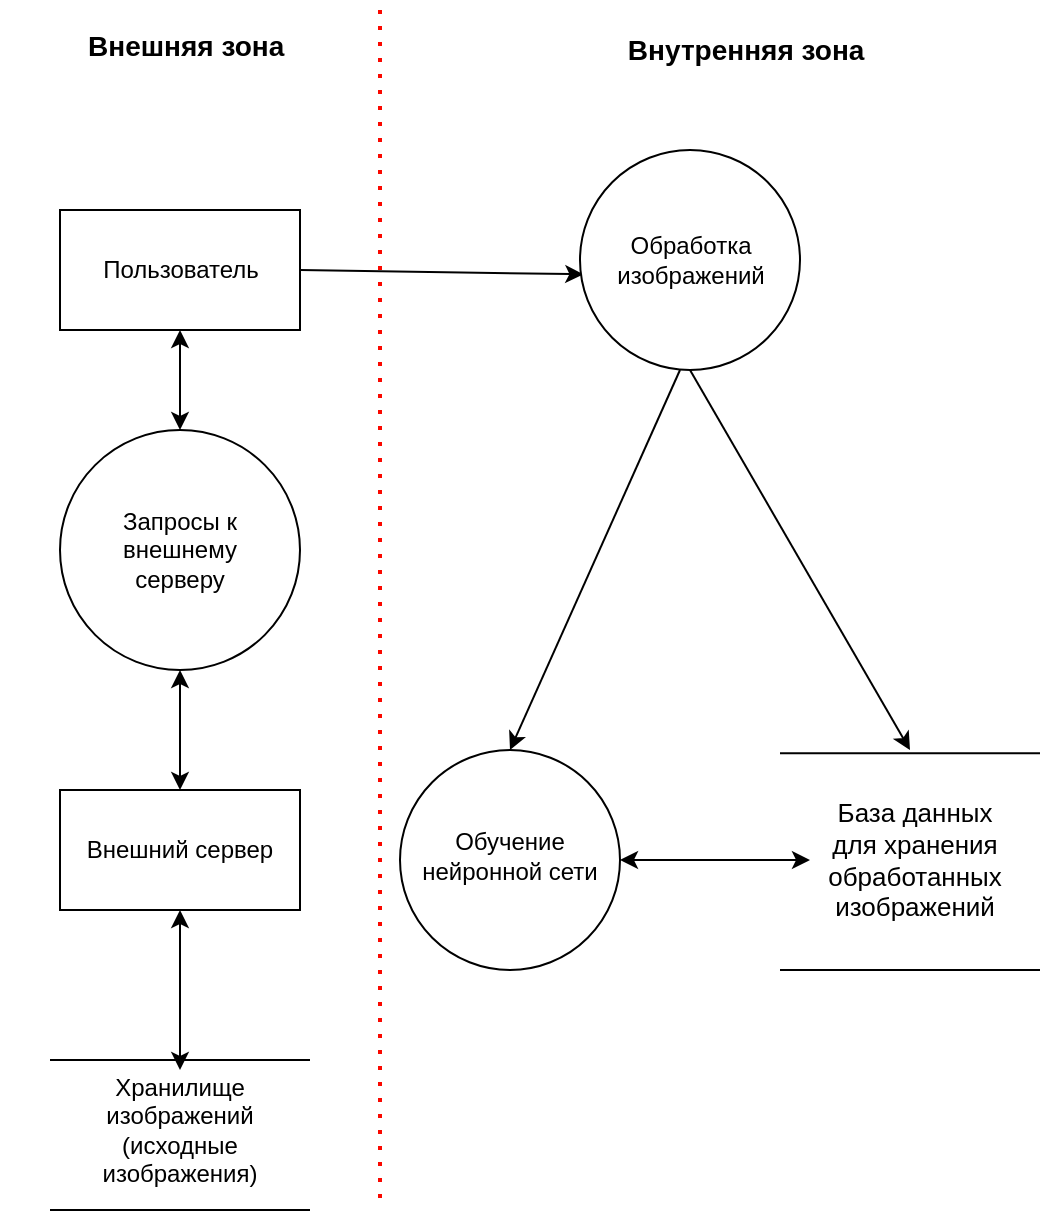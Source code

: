 <mxfile version="22.0.6" type="github">
  <diagram name="Страница — 1" id="vod9iOIGpNSXU84poWDT">
    <mxGraphModel dx="1179" dy="639" grid="1" gridSize="10" guides="1" tooltips="1" connect="1" arrows="1" fold="1" page="1" pageScale="1" pageWidth="827" pageHeight="1169" math="0" shadow="0">
      <root>
        <mxCell id="0" />
        <mxCell id="1" parent="0" />
        <mxCell id="9DCT-ctsvXDqFLrNQlK9-28" value="&lt;b&gt;&lt;font style=&quot;font-size: 14px;&quot;&gt;Внешняя зона&amp;nbsp;&lt;/font&gt;&lt;/b&gt;" style="text;html=1;strokeColor=none;fillColor=none;align=center;verticalAlign=middle;whiteSpace=wrap;rounded=0;" vertex="1" parent="1">
          <mxGeometry x="10" y="115" width="190" height="45" as="geometry" />
        </mxCell>
        <mxCell id="9DCT-ctsvXDqFLrNQlK9-41" value="" style="endArrow=classic;html=1;rounded=0;exitX=1;exitY=0.5;exitDx=0;exitDy=0;entryX=0.015;entryY=0.565;entryDx=0;entryDy=0;entryPerimeter=0;" edge="1" parent="1" source="9DCT-ctsvXDqFLrNQlK9-1" target="9DCT-ctsvXDqFLrNQlK9-20">
          <mxGeometry width="50" height="50" relative="1" as="geometry">
            <mxPoint x="390" y="360" as="sourcePoint" />
            <mxPoint x="420" y="240" as="targetPoint" />
          </mxGeometry>
        </mxCell>
        <mxCell id="9DCT-ctsvXDqFLrNQlK9-42" value="" style="endArrow=classic;html=1;rounded=0;exitX=0.5;exitY=1;exitDx=0;exitDy=0;" edge="1" parent="1" source="9DCT-ctsvXDqFLrNQlK9-20">
          <mxGeometry width="50" height="50" relative="1" as="geometry">
            <mxPoint x="390" y="360" as="sourcePoint" />
            <mxPoint x="465" y="490" as="targetPoint" />
          </mxGeometry>
        </mxCell>
        <mxCell id="9DCT-ctsvXDqFLrNQlK9-43" value="" style="endArrow=classic;html=1;rounded=0;entryX=0.5;entryY=0;entryDx=0;entryDy=0;" edge="1" parent="1" target="9DCT-ctsvXDqFLrNQlK9-10">
          <mxGeometry width="50" height="50" relative="1" as="geometry">
            <mxPoint x="350" y="300" as="sourcePoint" />
            <mxPoint x="440" y="310" as="targetPoint" />
          </mxGeometry>
        </mxCell>
        <mxCell id="9DCT-ctsvXDqFLrNQlK9-45" value="" style="group" vertex="1" connectable="0" parent="1">
          <mxGeometry x="210" y="490" width="110" height="110" as="geometry" />
        </mxCell>
        <mxCell id="9DCT-ctsvXDqFLrNQlK9-10" value="" style="ellipse;whiteSpace=wrap;html=1;aspect=fixed;" vertex="1" parent="9DCT-ctsvXDqFLrNQlK9-45">
          <mxGeometry width="110" height="110" as="geometry" />
        </mxCell>
        <mxCell id="9DCT-ctsvXDqFLrNQlK9-18" value="Обучение нейронной сети" style="text;html=1;strokeColor=none;fillColor=none;align=center;verticalAlign=middle;whiteSpace=wrap;rounded=0;" vertex="1" parent="9DCT-ctsvXDqFLrNQlK9-45">
          <mxGeometry x="10" y="25" width="90" height="55" as="geometry" />
        </mxCell>
        <mxCell id="9DCT-ctsvXDqFLrNQlK9-1" value="" style="rounded=0;whiteSpace=wrap;html=1;" vertex="1" parent="1">
          <mxGeometry x="40" y="220" width="120" height="60" as="geometry" />
        </mxCell>
        <mxCell id="9DCT-ctsvXDqFLrNQlK9-15" value="Пользователь" style="text;html=1;align=center;verticalAlign=middle;resizable=0;points=[];autosize=1;strokeColor=none;fillColor=none;" vertex="1" parent="1">
          <mxGeometry x="50" y="235" width="100" height="30" as="geometry" />
        </mxCell>
        <mxCell id="9DCT-ctsvXDqFLrNQlK9-3" value="" style="rounded=0;whiteSpace=wrap;html=1;" vertex="1" parent="1">
          <mxGeometry x="40" y="510" width="120" height="60" as="geometry" />
        </mxCell>
        <mxCell id="9DCT-ctsvXDqFLrNQlK9-16" value="Внешний сервер" style="text;html=1;strokeColor=none;fillColor=none;align=center;verticalAlign=middle;whiteSpace=wrap;rounded=0;" vertex="1" parent="1">
          <mxGeometry x="40" y="510" width="120" height="60" as="geometry" />
        </mxCell>
        <mxCell id="9DCT-ctsvXDqFLrNQlK9-54" value="" style="endArrow=none;dashed=1;html=1;dashPattern=1 3;strokeWidth=2;rounded=0;fillColor=#f8cecc;strokeColor=#fa0800;" edge="1" parent="1">
          <mxGeometry width="50" height="50" relative="1" as="geometry">
            <mxPoint x="200" y="120" as="sourcePoint" />
            <mxPoint x="200" y="720" as="targetPoint" />
          </mxGeometry>
        </mxCell>
        <mxCell id="9DCT-ctsvXDqFLrNQlK9-57" value="" style="group" vertex="1" connectable="0" parent="1">
          <mxGeometry x="300" y="190" width="110" height="110" as="geometry" />
        </mxCell>
        <mxCell id="9DCT-ctsvXDqFLrNQlK9-20" value="" style="ellipse;whiteSpace=wrap;html=1;aspect=fixed;" vertex="1" parent="9DCT-ctsvXDqFLrNQlK9-57">
          <mxGeometry width="110" height="110" as="geometry" />
        </mxCell>
        <mxCell id="9DCT-ctsvXDqFLrNQlK9-21" value="Обработка изображений" style="text;html=1;strokeColor=none;fillColor=none;align=center;verticalAlign=middle;whiteSpace=wrap;rounded=0;" vertex="1" parent="9DCT-ctsvXDqFLrNQlK9-57">
          <mxGeometry x="22.5" y="37.5" width="65" height="35" as="geometry" />
        </mxCell>
        <mxCell id="9DCT-ctsvXDqFLrNQlK9-58" value="" style="group" vertex="1" connectable="0" parent="1">
          <mxGeometry x="40" y="330" width="120" height="120" as="geometry" />
        </mxCell>
        <mxCell id="9DCT-ctsvXDqFLrNQlK9-25" value="" style="ellipse;whiteSpace=wrap;html=1;aspect=fixed;" vertex="1" parent="9DCT-ctsvXDqFLrNQlK9-58">
          <mxGeometry width="120" height="120" as="geometry" />
        </mxCell>
        <mxCell id="9DCT-ctsvXDqFLrNQlK9-26" value="Запросы к внешнему серверу" style="text;html=1;strokeColor=none;fillColor=none;align=center;verticalAlign=middle;whiteSpace=wrap;rounded=0;" vertex="1" parent="9DCT-ctsvXDqFLrNQlK9-58">
          <mxGeometry x="20" y="35" width="80" height="50" as="geometry" />
        </mxCell>
        <mxCell id="9DCT-ctsvXDqFLrNQlK9-40" value="" style="group" vertex="1" connectable="0" parent="1">
          <mxGeometry x="35" y="630" width="130" height="90" as="geometry" />
        </mxCell>
        <mxCell id="9DCT-ctsvXDqFLrNQlK9-37" value="" style="endArrow=none;html=1;rounded=0;" edge="1" parent="9DCT-ctsvXDqFLrNQlK9-40">
          <mxGeometry width="50" height="50" relative="1" as="geometry">
            <mxPoint x="130" y="90" as="sourcePoint" />
            <mxPoint y="90" as="targetPoint" />
          </mxGeometry>
        </mxCell>
        <mxCell id="9DCT-ctsvXDqFLrNQlK9-39" value="" style="endArrow=none;html=1;rounded=0;" edge="1" parent="9DCT-ctsvXDqFLrNQlK9-40">
          <mxGeometry width="50" height="50" relative="1" as="geometry">
            <mxPoint x="130" y="15" as="sourcePoint" />
            <mxPoint y="15" as="targetPoint" />
          </mxGeometry>
        </mxCell>
        <mxCell id="9DCT-ctsvXDqFLrNQlK9-35" value="Хранилище изображений (исходные изображения)" style="text;html=1;strokeColor=none;fillColor=none;align=center;verticalAlign=middle;whiteSpace=wrap;rounded=0;" vertex="1" parent="9DCT-ctsvXDqFLrNQlK9-40">
          <mxGeometry x="15" y="30" width="100" height="40" as="geometry" />
        </mxCell>
        <mxCell id="9DCT-ctsvXDqFLrNQlK9-67" value="&lt;b&gt;&lt;font style=&quot;font-size: 14px;&quot;&gt;Внутренняя зона&amp;nbsp;&lt;/font&gt;&lt;/b&gt;" style="text;html=1;strokeColor=none;fillColor=none;align=center;verticalAlign=middle;whiteSpace=wrap;rounded=0;" vertex="1" parent="1">
          <mxGeometry x="285" y="120" width="200" height="40" as="geometry" />
        </mxCell>
        <mxCell id="9DCT-ctsvXDqFLrNQlK9-72" value="" style="group" vertex="1" connectable="0" parent="1">
          <mxGeometry x="400" y="470" width="130" height="130" as="geometry" />
        </mxCell>
        <mxCell id="9DCT-ctsvXDqFLrNQlK9-73" value="" style="endArrow=none;html=1;rounded=0;" edge="1" parent="9DCT-ctsvXDqFLrNQlK9-72">
          <mxGeometry width="50" height="50" relative="1" as="geometry">
            <mxPoint x="130" y="130" as="sourcePoint" />
            <mxPoint y="130" as="targetPoint" />
          </mxGeometry>
        </mxCell>
        <mxCell id="9DCT-ctsvXDqFLrNQlK9-74" value="" style="endArrow=none;html=1;rounded=0;" edge="1" parent="9DCT-ctsvXDqFLrNQlK9-72">
          <mxGeometry width="50" height="50" relative="1" as="geometry">
            <mxPoint x="130" y="21.667" as="sourcePoint" />
            <mxPoint y="21.667" as="targetPoint" />
          </mxGeometry>
        </mxCell>
        <mxCell id="9DCT-ctsvXDqFLrNQlK9-75" value="&lt;font style=&quot;font-size: 13px;&quot;&gt;База данных для хранения обработанных изображений&lt;/font&gt;" style="text;html=1;strokeColor=none;fillColor=none;align=center;verticalAlign=middle;whiteSpace=wrap;rounded=0;" vertex="1" parent="9DCT-ctsvXDqFLrNQlK9-72">
          <mxGeometry x="15" y="30" width="105" height="90" as="geometry" />
        </mxCell>
        <mxCell id="9DCT-ctsvXDqFLrNQlK9-77" value="" style="endArrow=classic;startArrow=classic;html=1;rounded=0;exitX=0.5;exitY=1;exitDx=0;exitDy=0;" edge="1" parent="1" source="9DCT-ctsvXDqFLrNQlK9-16">
          <mxGeometry width="50" height="50" relative="1" as="geometry">
            <mxPoint x="160" y="570" as="sourcePoint" />
            <mxPoint x="100" y="650" as="targetPoint" />
          </mxGeometry>
        </mxCell>
        <mxCell id="9DCT-ctsvXDqFLrNQlK9-79" value="" style="endArrow=classic;startArrow=classic;html=1;rounded=0;exitX=1;exitY=0.5;exitDx=0;exitDy=0;entryX=0;entryY=0.5;entryDx=0;entryDy=0;" edge="1" parent="1" source="9DCT-ctsvXDqFLrNQlK9-10" target="9DCT-ctsvXDqFLrNQlK9-75">
          <mxGeometry width="50" height="50" relative="1" as="geometry">
            <mxPoint x="400" y="470" as="sourcePoint" />
            <mxPoint x="450" y="420" as="targetPoint" />
          </mxGeometry>
        </mxCell>
        <mxCell id="9DCT-ctsvXDqFLrNQlK9-81" value="" style="endArrow=classic;startArrow=classic;html=1;rounded=0;exitX=0.5;exitY=1;exitDx=0;exitDy=0;entryX=0.5;entryY=0;entryDx=0;entryDy=0;" edge="1" parent="1" source="9DCT-ctsvXDqFLrNQlK9-25" target="9DCT-ctsvXDqFLrNQlK9-16">
          <mxGeometry width="50" height="50" relative="1" as="geometry">
            <mxPoint x="380" y="470" as="sourcePoint" />
            <mxPoint x="430" y="420" as="targetPoint" />
          </mxGeometry>
        </mxCell>
        <mxCell id="9DCT-ctsvXDqFLrNQlK9-82" value="" style="endArrow=classic;startArrow=classic;html=1;rounded=0;entryX=0.5;entryY=1;entryDx=0;entryDy=0;" edge="1" parent="1" source="9DCT-ctsvXDqFLrNQlK9-25" target="9DCT-ctsvXDqFLrNQlK9-1">
          <mxGeometry width="50" height="50" relative="1" as="geometry">
            <mxPoint x="380" y="470" as="sourcePoint" />
            <mxPoint x="430" y="420" as="targetPoint" />
          </mxGeometry>
        </mxCell>
      </root>
    </mxGraphModel>
  </diagram>
</mxfile>
